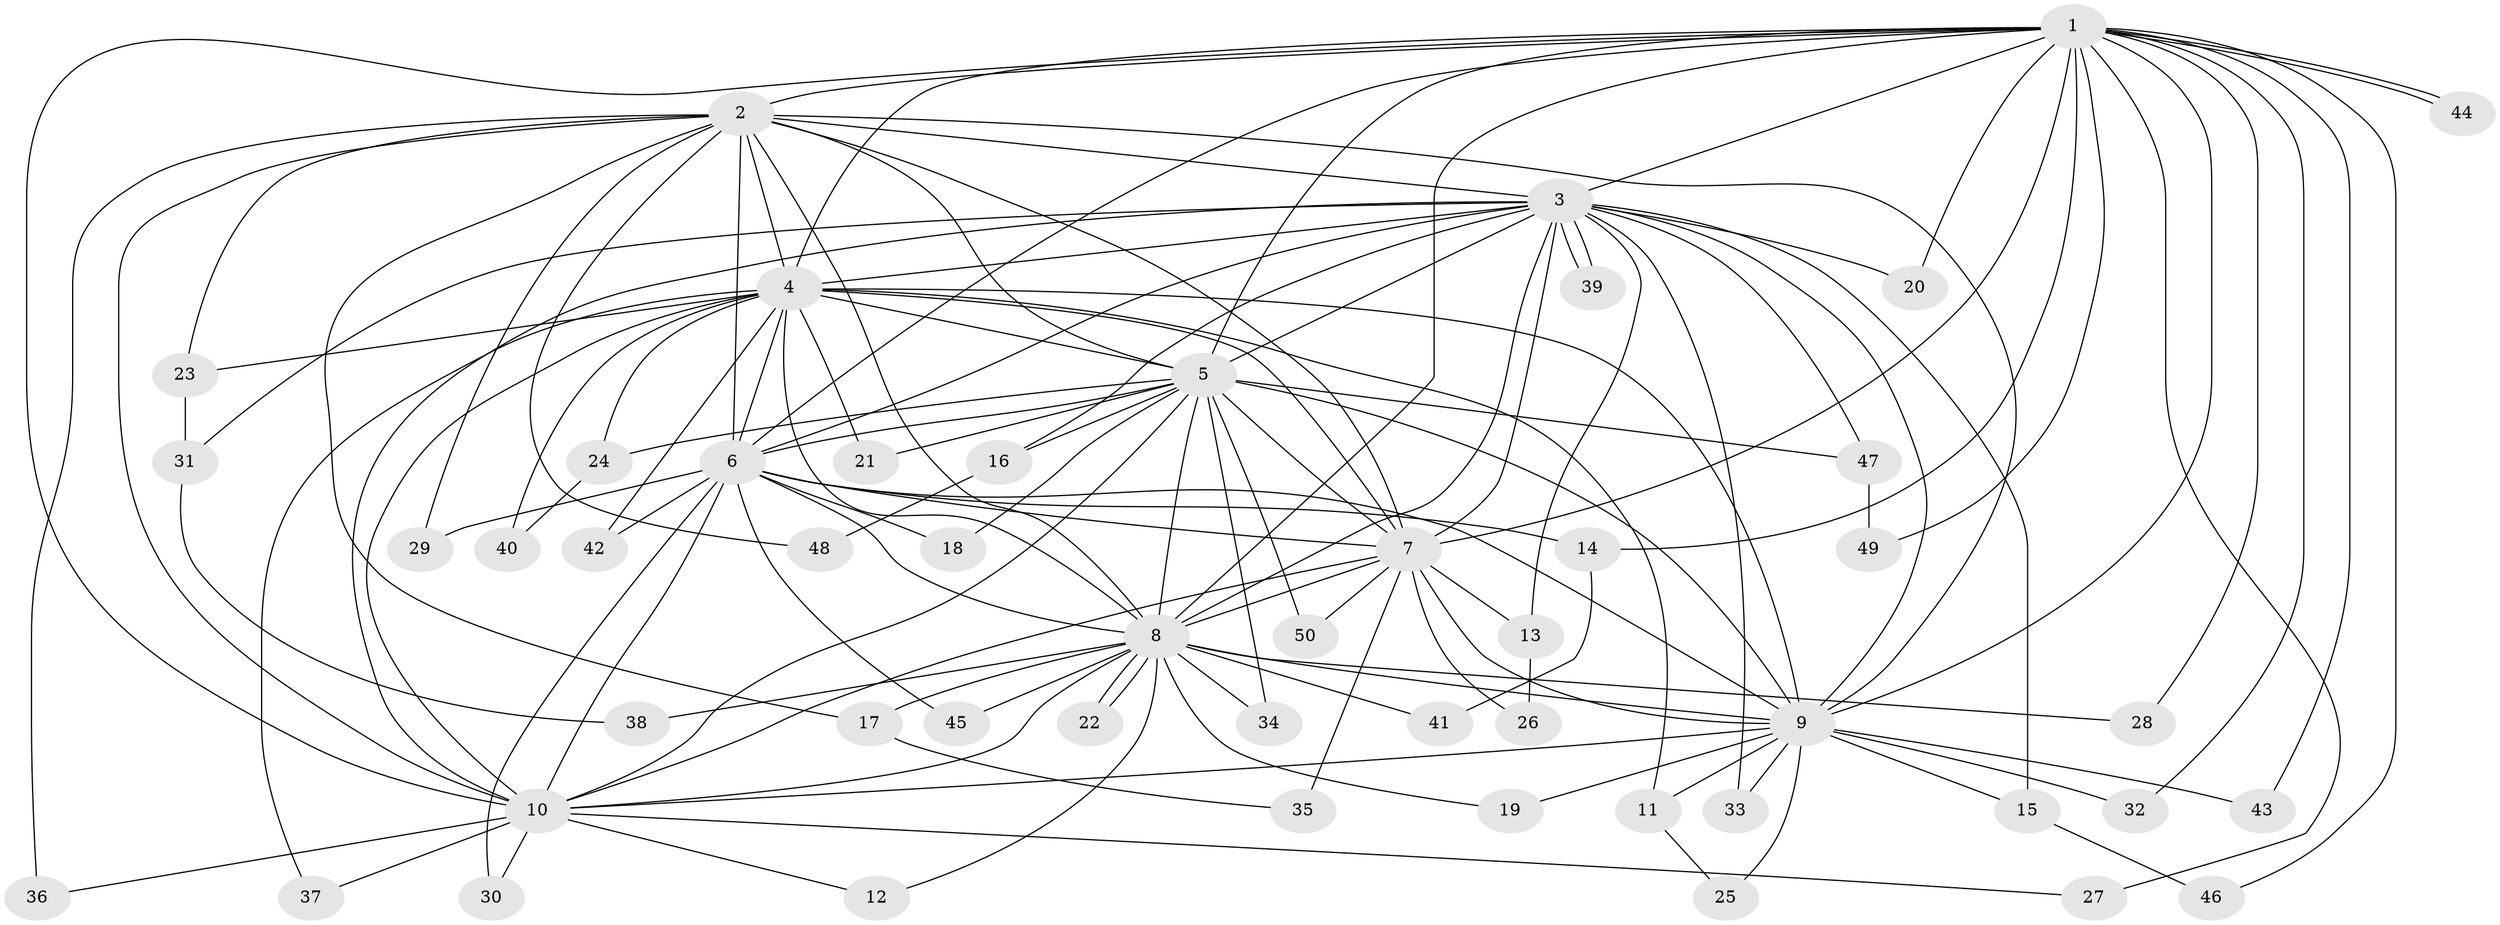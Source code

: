 // Generated by graph-tools (version 1.1) at 2025/49/03/09/25 03:49:40]
// undirected, 50 vertices, 125 edges
graph export_dot {
graph [start="1"]
  node [color=gray90,style=filled];
  1;
  2;
  3;
  4;
  5;
  6;
  7;
  8;
  9;
  10;
  11;
  12;
  13;
  14;
  15;
  16;
  17;
  18;
  19;
  20;
  21;
  22;
  23;
  24;
  25;
  26;
  27;
  28;
  29;
  30;
  31;
  32;
  33;
  34;
  35;
  36;
  37;
  38;
  39;
  40;
  41;
  42;
  43;
  44;
  45;
  46;
  47;
  48;
  49;
  50;
  1 -- 2;
  1 -- 3;
  1 -- 4;
  1 -- 5;
  1 -- 6;
  1 -- 7;
  1 -- 8;
  1 -- 9;
  1 -- 10;
  1 -- 14;
  1 -- 20;
  1 -- 27;
  1 -- 28;
  1 -- 32;
  1 -- 43;
  1 -- 44;
  1 -- 44;
  1 -- 46;
  1 -- 49;
  2 -- 3;
  2 -- 4;
  2 -- 5;
  2 -- 6;
  2 -- 7;
  2 -- 8;
  2 -- 9;
  2 -- 10;
  2 -- 17;
  2 -- 23;
  2 -- 29;
  2 -- 36;
  2 -- 48;
  3 -- 4;
  3 -- 5;
  3 -- 6;
  3 -- 7;
  3 -- 8;
  3 -- 9;
  3 -- 10;
  3 -- 13;
  3 -- 15;
  3 -- 16;
  3 -- 20;
  3 -- 31;
  3 -- 33;
  3 -- 39;
  3 -- 39;
  3 -- 47;
  4 -- 5;
  4 -- 6;
  4 -- 7;
  4 -- 8;
  4 -- 9;
  4 -- 10;
  4 -- 11;
  4 -- 21;
  4 -- 23;
  4 -- 24;
  4 -- 37;
  4 -- 40;
  4 -- 42;
  5 -- 6;
  5 -- 7;
  5 -- 8;
  5 -- 9;
  5 -- 10;
  5 -- 16;
  5 -- 18;
  5 -- 21;
  5 -- 24;
  5 -- 34;
  5 -- 47;
  5 -- 50;
  6 -- 7;
  6 -- 8;
  6 -- 9;
  6 -- 10;
  6 -- 14;
  6 -- 18;
  6 -- 29;
  6 -- 30;
  6 -- 42;
  6 -- 45;
  7 -- 8;
  7 -- 9;
  7 -- 10;
  7 -- 13;
  7 -- 26;
  7 -- 35;
  7 -- 50;
  8 -- 9;
  8 -- 10;
  8 -- 12;
  8 -- 17;
  8 -- 19;
  8 -- 22;
  8 -- 22;
  8 -- 28;
  8 -- 34;
  8 -- 38;
  8 -- 41;
  8 -- 45;
  9 -- 10;
  9 -- 11;
  9 -- 15;
  9 -- 19;
  9 -- 25;
  9 -- 32;
  9 -- 33;
  9 -- 43;
  10 -- 12;
  10 -- 27;
  10 -- 30;
  10 -- 36;
  10 -- 37;
  11 -- 25;
  13 -- 26;
  14 -- 41;
  15 -- 46;
  16 -- 48;
  17 -- 35;
  23 -- 31;
  24 -- 40;
  31 -- 38;
  47 -- 49;
}
